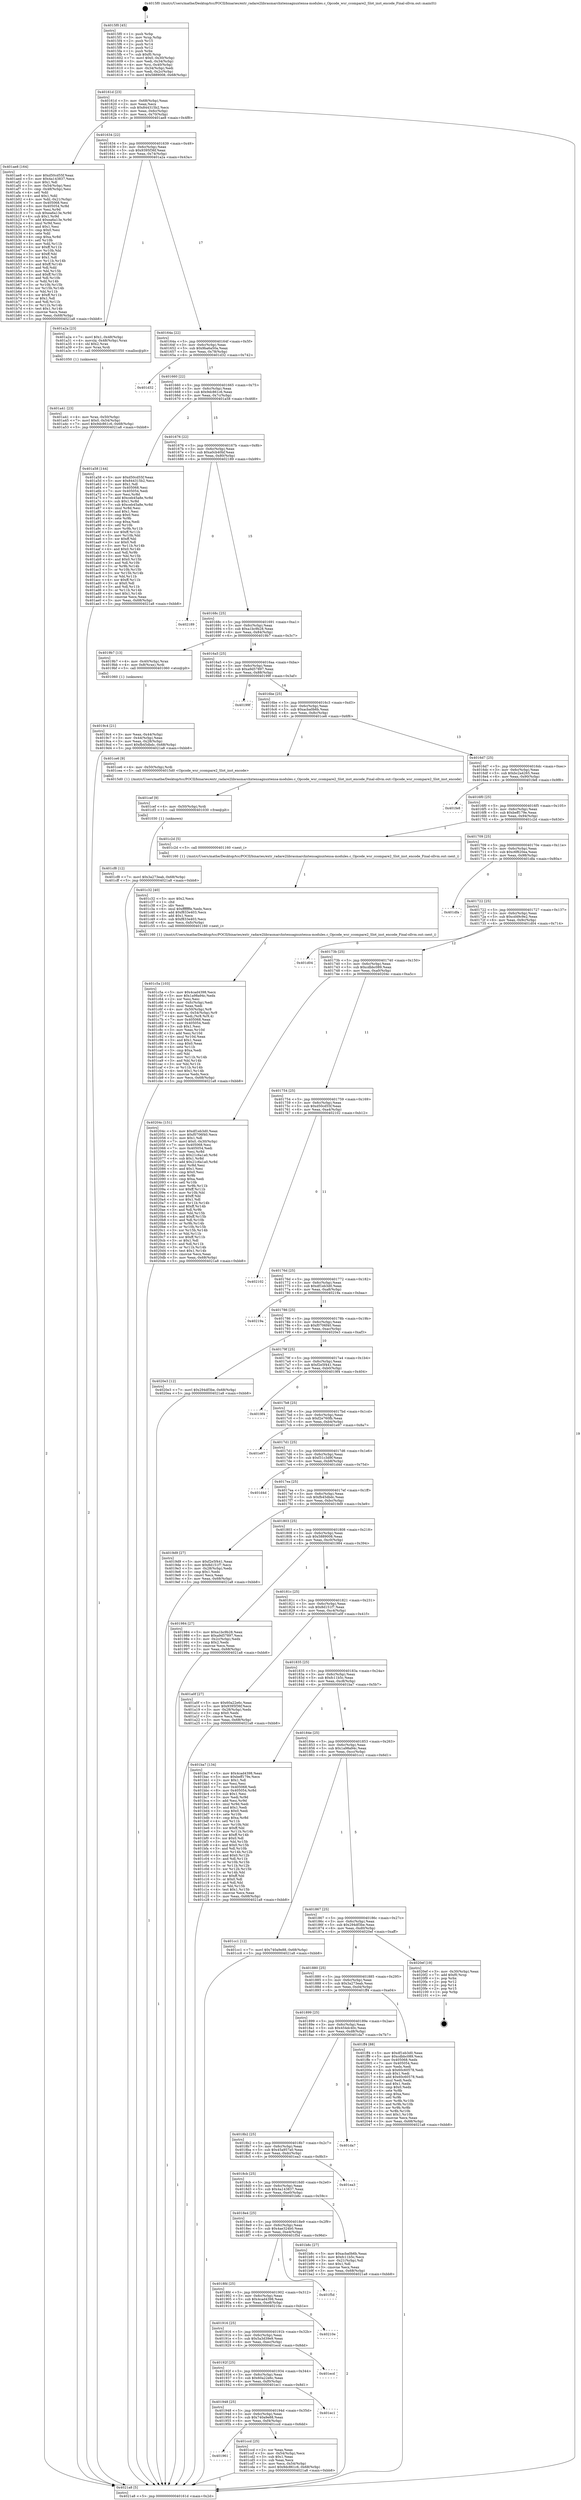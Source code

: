 digraph "0x4015f0" {
  label = "0x4015f0 (/mnt/c/Users/mathe/Desktop/tcc/POCII/binaries/extr_radare2librasmarchxtensagnuxtensa-modules.c_Opcode_wsr_ccompare2_Slot_inst_encode_Final-ollvm.out::main(0))"
  labelloc = "t"
  node[shape=record]

  Entry [label="",width=0.3,height=0.3,shape=circle,fillcolor=black,style=filled]
  "0x40161d" [label="{
     0x40161d [23]\l
     | [instrs]\l
     &nbsp;&nbsp;0x40161d \<+3\>: mov -0x68(%rbp),%eax\l
     &nbsp;&nbsp;0x401620 \<+2\>: mov %eax,%ecx\l
     &nbsp;&nbsp;0x401622 \<+6\>: sub $0x844315b2,%ecx\l
     &nbsp;&nbsp;0x401628 \<+3\>: mov %eax,-0x6c(%rbp)\l
     &nbsp;&nbsp;0x40162b \<+3\>: mov %ecx,-0x70(%rbp)\l
     &nbsp;&nbsp;0x40162e \<+6\>: je 0000000000401ae8 \<main+0x4f8\>\l
  }"]
  "0x401ae8" [label="{
     0x401ae8 [164]\l
     | [instrs]\l
     &nbsp;&nbsp;0x401ae8 \<+5\>: mov $0xd50cd55f,%eax\l
     &nbsp;&nbsp;0x401aed \<+5\>: mov $0x4a143837,%ecx\l
     &nbsp;&nbsp;0x401af2 \<+2\>: mov $0x1,%dl\l
     &nbsp;&nbsp;0x401af4 \<+3\>: mov -0x54(%rbp),%esi\l
     &nbsp;&nbsp;0x401af7 \<+3\>: cmp -0x48(%rbp),%esi\l
     &nbsp;&nbsp;0x401afa \<+4\>: setl %dil\l
     &nbsp;&nbsp;0x401afe \<+4\>: and $0x1,%dil\l
     &nbsp;&nbsp;0x401b02 \<+4\>: mov %dil,-0x21(%rbp)\l
     &nbsp;&nbsp;0x401b06 \<+7\>: mov 0x405068,%esi\l
     &nbsp;&nbsp;0x401b0d \<+8\>: mov 0x405054,%r8d\l
     &nbsp;&nbsp;0x401b15 \<+3\>: mov %esi,%r9d\l
     &nbsp;&nbsp;0x401b18 \<+7\>: sub $0xea6a13e,%r9d\l
     &nbsp;&nbsp;0x401b1f \<+4\>: sub $0x1,%r9d\l
     &nbsp;&nbsp;0x401b23 \<+7\>: add $0xea6a13e,%r9d\l
     &nbsp;&nbsp;0x401b2a \<+4\>: imul %r9d,%esi\l
     &nbsp;&nbsp;0x401b2e \<+3\>: and $0x1,%esi\l
     &nbsp;&nbsp;0x401b31 \<+3\>: cmp $0x0,%esi\l
     &nbsp;&nbsp;0x401b34 \<+4\>: sete %dil\l
     &nbsp;&nbsp;0x401b38 \<+4\>: cmp $0xa,%r8d\l
     &nbsp;&nbsp;0x401b3c \<+4\>: setl %r10b\l
     &nbsp;&nbsp;0x401b40 \<+3\>: mov %dil,%r11b\l
     &nbsp;&nbsp;0x401b43 \<+4\>: xor $0xff,%r11b\l
     &nbsp;&nbsp;0x401b47 \<+3\>: mov %r10b,%bl\l
     &nbsp;&nbsp;0x401b4a \<+3\>: xor $0xff,%bl\l
     &nbsp;&nbsp;0x401b4d \<+3\>: xor $0x1,%dl\l
     &nbsp;&nbsp;0x401b50 \<+3\>: mov %r11b,%r14b\l
     &nbsp;&nbsp;0x401b53 \<+4\>: and $0xff,%r14b\l
     &nbsp;&nbsp;0x401b57 \<+3\>: and %dl,%dil\l
     &nbsp;&nbsp;0x401b5a \<+3\>: mov %bl,%r15b\l
     &nbsp;&nbsp;0x401b5d \<+4\>: and $0xff,%r15b\l
     &nbsp;&nbsp;0x401b61 \<+3\>: and %dl,%r10b\l
     &nbsp;&nbsp;0x401b64 \<+3\>: or %dil,%r14b\l
     &nbsp;&nbsp;0x401b67 \<+3\>: or %r10b,%r15b\l
     &nbsp;&nbsp;0x401b6a \<+3\>: xor %r15b,%r14b\l
     &nbsp;&nbsp;0x401b6d \<+3\>: or %bl,%r11b\l
     &nbsp;&nbsp;0x401b70 \<+4\>: xor $0xff,%r11b\l
     &nbsp;&nbsp;0x401b74 \<+3\>: or $0x1,%dl\l
     &nbsp;&nbsp;0x401b77 \<+3\>: and %dl,%r11b\l
     &nbsp;&nbsp;0x401b7a \<+3\>: or %r11b,%r14b\l
     &nbsp;&nbsp;0x401b7d \<+4\>: test $0x1,%r14b\l
     &nbsp;&nbsp;0x401b81 \<+3\>: cmovne %ecx,%eax\l
     &nbsp;&nbsp;0x401b84 \<+3\>: mov %eax,-0x68(%rbp)\l
     &nbsp;&nbsp;0x401b87 \<+5\>: jmp 00000000004021a8 \<main+0xbb8\>\l
  }"]
  "0x401634" [label="{
     0x401634 [22]\l
     | [instrs]\l
     &nbsp;&nbsp;0x401634 \<+5\>: jmp 0000000000401639 \<main+0x49\>\l
     &nbsp;&nbsp;0x401639 \<+3\>: mov -0x6c(%rbp),%eax\l
     &nbsp;&nbsp;0x40163c \<+5\>: sub $0x9395f36f,%eax\l
     &nbsp;&nbsp;0x401641 \<+3\>: mov %eax,-0x74(%rbp)\l
     &nbsp;&nbsp;0x401644 \<+6\>: je 0000000000401a2a \<main+0x43a\>\l
  }"]
  Exit [label="",width=0.3,height=0.3,shape=circle,fillcolor=black,style=filled,peripheries=2]
  "0x401a2a" [label="{
     0x401a2a [23]\l
     | [instrs]\l
     &nbsp;&nbsp;0x401a2a \<+7\>: movl $0x1,-0x48(%rbp)\l
     &nbsp;&nbsp;0x401a31 \<+4\>: movslq -0x48(%rbp),%rax\l
     &nbsp;&nbsp;0x401a35 \<+4\>: shl $0x2,%rax\l
     &nbsp;&nbsp;0x401a39 \<+3\>: mov %rax,%rdi\l
     &nbsp;&nbsp;0x401a3c \<+5\>: call 0000000000401050 \<malloc@plt\>\l
     | [calls]\l
     &nbsp;&nbsp;0x401050 \{1\} (unknown)\l
  }"]
  "0x40164a" [label="{
     0x40164a [22]\l
     | [instrs]\l
     &nbsp;&nbsp;0x40164a \<+5\>: jmp 000000000040164f \<main+0x5f\>\l
     &nbsp;&nbsp;0x40164f \<+3\>: mov -0x6c(%rbp),%eax\l
     &nbsp;&nbsp;0x401652 \<+5\>: sub $0x9ba6a50a,%eax\l
     &nbsp;&nbsp;0x401657 \<+3\>: mov %eax,-0x78(%rbp)\l
     &nbsp;&nbsp;0x40165a \<+6\>: je 0000000000401d32 \<main+0x742\>\l
  }"]
  "0x401cf8" [label="{
     0x401cf8 [12]\l
     | [instrs]\l
     &nbsp;&nbsp;0x401cf8 \<+7\>: movl $0x3a273eab,-0x68(%rbp)\l
     &nbsp;&nbsp;0x401cff \<+5\>: jmp 00000000004021a8 \<main+0xbb8\>\l
  }"]
  "0x401d32" [label="{
     0x401d32\l
  }", style=dashed]
  "0x401660" [label="{
     0x401660 [22]\l
     | [instrs]\l
     &nbsp;&nbsp;0x401660 \<+5\>: jmp 0000000000401665 \<main+0x75\>\l
     &nbsp;&nbsp;0x401665 \<+3\>: mov -0x6c(%rbp),%eax\l
     &nbsp;&nbsp;0x401668 \<+5\>: sub $0x9dc861c6,%eax\l
     &nbsp;&nbsp;0x40166d \<+3\>: mov %eax,-0x7c(%rbp)\l
     &nbsp;&nbsp;0x401670 \<+6\>: je 0000000000401a58 \<main+0x468\>\l
  }"]
  "0x401cef" [label="{
     0x401cef [9]\l
     | [instrs]\l
     &nbsp;&nbsp;0x401cef \<+4\>: mov -0x50(%rbp),%rdi\l
     &nbsp;&nbsp;0x401cf3 \<+5\>: call 0000000000401030 \<free@plt\>\l
     | [calls]\l
     &nbsp;&nbsp;0x401030 \{1\} (unknown)\l
  }"]
  "0x401a58" [label="{
     0x401a58 [144]\l
     | [instrs]\l
     &nbsp;&nbsp;0x401a58 \<+5\>: mov $0xd50cd55f,%eax\l
     &nbsp;&nbsp;0x401a5d \<+5\>: mov $0x844315b2,%ecx\l
     &nbsp;&nbsp;0x401a62 \<+2\>: mov $0x1,%dl\l
     &nbsp;&nbsp;0x401a64 \<+7\>: mov 0x405068,%esi\l
     &nbsp;&nbsp;0x401a6b \<+7\>: mov 0x405054,%edi\l
     &nbsp;&nbsp;0x401a72 \<+3\>: mov %esi,%r8d\l
     &nbsp;&nbsp;0x401a75 \<+7\>: add $0xceb45a8e,%r8d\l
     &nbsp;&nbsp;0x401a7c \<+4\>: sub $0x1,%r8d\l
     &nbsp;&nbsp;0x401a80 \<+7\>: sub $0xceb45a8e,%r8d\l
     &nbsp;&nbsp;0x401a87 \<+4\>: imul %r8d,%esi\l
     &nbsp;&nbsp;0x401a8b \<+3\>: and $0x1,%esi\l
     &nbsp;&nbsp;0x401a8e \<+3\>: cmp $0x0,%esi\l
     &nbsp;&nbsp;0x401a91 \<+4\>: sete %r9b\l
     &nbsp;&nbsp;0x401a95 \<+3\>: cmp $0xa,%edi\l
     &nbsp;&nbsp;0x401a98 \<+4\>: setl %r10b\l
     &nbsp;&nbsp;0x401a9c \<+3\>: mov %r9b,%r11b\l
     &nbsp;&nbsp;0x401a9f \<+4\>: xor $0xff,%r11b\l
     &nbsp;&nbsp;0x401aa3 \<+3\>: mov %r10b,%bl\l
     &nbsp;&nbsp;0x401aa6 \<+3\>: xor $0xff,%bl\l
     &nbsp;&nbsp;0x401aa9 \<+3\>: xor $0x0,%dl\l
     &nbsp;&nbsp;0x401aac \<+3\>: mov %r11b,%r14b\l
     &nbsp;&nbsp;0x401aaf \<+4\>: and $0x0,%r14b\l
     &nbsp;&nbsp;0x401ab3 \<+3\>: and %dl,%r9b\l
     &nbsp;&nbsp;0x401ab6 \<+3\>: mov %bl,%r15b\l
     &nbsp;&nbsp;0x401ab9 \<+4\>: and $0x0,%r15b\l
     &nbsp;&nbsp;0x401abd \<+3\>: and %dl,%r10b\l
     &nbsp;&nbsp;0x401ac0 \<+3\>: or %r9b,%r14b\l
     &nbsp;&nbsp;0x401ac3 \<+3\>: or %r10b,%r15b\l
     &nbsp;&nbsp;0x401ac6 \<+3\>: xor %r15b,%r14b\l
     &nbsp;&nbsp;0x401ac9 \<+3\>: or %bl,%r11b\l
     &nbsp;&nbsp;0x401acc \<+4\>: xor $0xff,%r11b\l
     &nbsp;&nbsp;0x401ad0 \<+3\>: or $0x0,%dl\l
     &nbsp;&nbsp;0x401ad3 \<+3\>: and %dl,%r11b\l
     &nbsp;&nbsp;0x401ad6 \<+3\>: or %r11b,%r14b\l
     &nbsp;&nbsp;0x401ad9 \<+4\>: test $0x1,%r14b\l
     &nbsp;&nbsp;0x401add \<+3\>: cmovne %ecx,%eax\l
     &nbsp;&nbsp;0x401ae0 \<+3\>: mov %eax,-0x68(%rbp)\l
     &nbsp;&nbsp;0x401ae3 \<+5\>: jmp 00000000004021a8 \<main+0xbb8\>\l
  }"]
  "0x401676" [label="{
     0x401676 [22]\l
     | [instrs]\l
     &nbsp;&nbsp;0x401676 \<+5\>: jmp 000000000040167b \<main+0x8b\>\l
     &nbsp;&nbsp;0x40167b \<+3\>: mov -0x6c(%rbp),%eax\l
     &nbsp;&nbsp;0x40167e \<+5\>: sub $0xa0cb40bf,%eax\l
     &nbsp;&nbsp;0x401683 \<+3\>: mov %eax,-0x80(%rbp)\l
     &nbsp;&nbsp;0x401686 \<+6\>: je 0000000000402189 \<main+0xb99\>\l
  }"]
  "0x401961" [label="{
     0x401961\l
  }", style=dashed]
  "0x402189" [label="{
     0x402189\l
  }", style=dashed]
  "0x40168c" [label="{
     0x40168c [25]\l
     | [instrs]\l
     &nbsp;&nbsp;0x40168c \<+5\>: jmp 0000000000401691 \<main+0xa1\>\l
     &nbsp;&nbsp;0x401691 \<+3\>: mov -0x6c(%rbp),%eax\l
     &nbsp;&nbsp;0x401694 \<+5\>: sub $0xa1bc9b28,%eax\l
     &nbsp;&nbsp;0x401699 \<+6\>: mov %eax,-0x84(%rbp)\l
     &nbsp;&nbsp;0x40169f \<+6\>: je 00000000004019b7 \<main+0x3c7\>\l
  }"]
  "0x401ccd" [label="{
     0x401ccd [25]\l
     | [instrs]\l
     &nbsp;&nbsp;0x401ccd \<+2\>: xor %eax,%eax\l
     &nbsp;&nbsp;0x401ccf \<+3\>: mov -0x54(%rbp),%ecx\l
     &nbsp;&nbsp;0x401cd2 \<+3\>: sub $0x1,%eax\l
     &nbsp;&nbsp;0x401cd5 \<+2\>: sub %eax,%ecx\l
     &nbsp;&nbsp;0x401cd7 \<+3\>: mov %ecx,-0x54(%rbp)\l
     &nbsp;&nbsp;0x401cda \<+7\>: movl $0x9dc861c6,-0x68(%rbp)\l
     &nbsp;&nbsp;0x401ce1 \<+5\>: jmp 00000000004021a8 \<main+0xbb8\>\l
  }"]
  "0x4019b7" [label="{
     0x4019b7 [13]\l
     | [instrs]\l
     &nbsp;&nbsp;0x4019b7 \<+4\>: mov -0x40(%rbp),%rax\l
     &nbsp;&nbsp;0x4019bb \<+4\>: mov 0x8(%rax),%rdi\l
     &nbsp;&nbsp;0x4019bf \<+5\>: call 0000000000401060 \<atoi@plt\>\l
     | [calls]\l
     &nbsp;&nbsp;0x401060 \{1\} (unknown)\l
  }"]
  "0x4016a5" [label="{
     0x4016a5 [25]\l
     | [instrs]\l
     &nbsp;&nbsp;0x4016a5 \<+5\>: jmp 00000000004016aa \<main+0xba\>\l
     &nbsp;&nbsp;0x4016aa \<+3\>: mov -0x6c(%rbp),%eax\l
     &nbsp;&nbsp;0x4016ad \<+5\>: sub $0xa9d57897,%eax\l
     &nbsp;&nbsp;0x4016b2 \<+6\>: mov %eax,-0x88(%rbp)\l
     &nbsp;&nbsp;0x4016b8 \<+6\>: je 000000000040199f \<main+0x3af\>\l
  }"]
  "0x401948" [label="{
     0x401948 [25]\l
     | [instrs]\l
     &nbsp;&nbsp;0x401948 \<+5\>: jmp 000000000040194d \<main+0x35d\>\l
     &nbsp;&nbsp;0x40194d \<+3\>: mov -0x6c(%rbp),%eax\l
     &nbsp;&nbsp;0x401950 \<+5\>: sub $0x740a9e88,%eax\l
     &nbsp;&nbsp;0x401955 \<+6\>: mov %eax,-0xf4(%rbp)\l
     &nbsp;&nbsp;0x40195b \<+6\>: je 0000000000401ccd \<main+0x6dd\>\l
  }"]
  "0x40199f" [label="{
     0x40199f\l
  }", style=dashed]
  "0x4016be" [label="{
     0x4016be [25]\l
     | [instrs]\l
     &nbsp;&nbsp;0x4016be \<+5\>: jmp 00000000004016c3 \<main+0xd3\>\l
     &nbsp;&nbsp;0x4016c3 \<+3\>: mov -0x6c(%rbp),%eax\l
     &nbsp;&nbsp;0x4016c6 \<+5\>: sub $0xacba0b6b,%eax\l
     &nbsp;&nbsp;0x4016cb \<+6\>: mov %eax,-0x8c(%rbp)\l
     &nbsp;&nbsp;0x4016d1 \<+6\>: je 0000000000401ce6 \<main+0x6f6\>\l
  }"]
  "0x401ec1" [label="{
     0x401ec1\l
  }", style=dashed]
  "0x401ce6" [label="{
     0x401ce6 [9]\l
     | [instrs]\l
     &nbsp;&nbsp;0x401ce6 \<+4\>: mov -0x50(%rbp),%rdi\l
     &nbsp;&nbsp;0x401cea \<+5\>: call 00000000004015d0 \<Opcode_wsr_ccompare2_Slot_inst_encode\>\l
     | [calls]\l
     &nbsp;&nbsp;0x4015d0 \{1\} (/mnt/c/Users/mathe/Desktop/tcc/POCII/binaries/extr_radare2librasmarchxtensagnuxtensa-modules.c_Opcode_wsr_ccompare2_Slot_inst_encode_Final-ollvm.out::Opcode_wsr_ccompare2_Slot_inst_encode)\l
  }"]
  "0x4016d7" [label="{
     0x4016d7 [25]\l
     | [instrs]\l
     &nbsp;&nbsp;0x4016d7 \<+5\>: jmp 00000000004016dc \<main+0xec\>\l
     &nbsp;&nbsp;0x4016dc \<+3\>: mov -0x6c(%rbp),%eax\l
     &nbsp;&nbsp;0x4016df \<+5\>: sub $0xbc2a4265,%eax\l
     &nbsp;&nbsp;0x4016e4 \<+6\>: mov %eax,-0x90(%rbp)\l
     &nbsp;&nbsp;0x4016ea \<+6\>: je 0000000000401fe8 \<main+0x9f8\>\l
  }"]
  "0x40192f" [label="{
     0x40192f [25]\l
     | [instrs]\l
     &nbsp;&nbsp;0x40192f \<+5\>: jmp 0000000000401934 \<main+0x344\>\l
     &nbsp;&nbsp;0x401934 \<+3\>: mov -0x6c(%rbp),%eax\l
     &nbsp;&nbsp;0x401937 \<+5\>: sub $0x60a22e6c,%eax\l
     &nbsp;&nbsp;0x40193c \<+6\>: mov %eax,-0xf0(%rbp)\l
     &nbsp;&nbsp;0x401942 \<+6\>: je 0000000000401ec1 \<main+0x8d1\>\l
  }"]
  "0x401fe8" [label="{
     0x401fe8\l
  }", style=dashed]
  "0x4016f0" [label="{
     0x4016f0 [25]\l
     | [instrs]\l
     &nbsp;&nbsp;0x4016f0 \<+5\>: jmp 00000000004016f5 \<main+0x105\>\l
     &nbsp;&nbsp;0x4016f5 \<+3\>: mov -0x6c(%rbp),%eax\l
     &nbsp;&nbsp;0x4016f8 \<+5\>: sub $0xbeff179e,%eax\l
     &nbsp;&nbsp;0x4016fd \<+6\>: mov %eax,-0x94(%rbp)\l
     &nbsp;&nbsp;0x401703 \<+6\>: je 0000000000401c2d \<main+0x63d\>\l
  }"]
  "0x401ecd" [label="{
     0x401ecd\l
  }", style=dashed]
  "0x401c2d" [label="{
     0x401c2d [5]\l
     | [instrs]\l
     &nbsp;&nbsp;0x401c2d \<+5\>: call 0000000000401160 \<next_i\>\l
     | [calls]\l
     &nbsp;&nbsp;0x401160 \{1\} (/mnt/c/Users/mathe/Desktop/tcc/POCII/binaries/extr_radare2librasmarchxtensagnuxtensa-modules.c_Opcode_wsr_ccompare2_Slot_inst_encode_Final-ollvm.out::next_i)\l
  }"]
  "0x401709" [label="{
     0x401709 [25]\l
     | [instrs]\l
     &nbsp;&nbsp;0x401709 \<+5\>: jmp 000000000040170e \<main+0x11e\>\l
     &nbsp;&nbsp;0x40170e \<+3\>: mov -0x6c(%rbp),%eax\l
     &nbsp;&nbsp;0x401711 \<+5\>: sub $0xc6f620ea,%eax\l
     &nbsp;&nbsp;0x401716 \<+6\>: mov %eax,-0x98(%rbp)\l
     &nbsp;&nbsp;0x40171c \<+6\>: je 0000000000401dfa \<main+0x80a\>\l
  }"]
  "0x401916" [label="{
     0x401916 [25]\l
     | [instrs]\l
     &nbsp;&nbsp;0x401916 \<+5\>: jmp 000000000040191b \<main+0x32b\>\l
     &nbsp;&nbsp;0x40191b \<+3\>: mov -0x6c(%rbp),%eax\l
     &nbsp;&nbsp;0x40191e \<+5\>: sub $0x5a3d39e9,%eax\l
     &nbsp;&nbsp;0x401923 \<+6\>: mov %eax,-0xec(%rbp)\l
     &nbsp;&nbsp;0x401929 \<+6\>: je 0000000000401ecd \<main+0x8dd\>\l
  }"]
  "0x401dfa" [label="{
     0x401dfa\l
  }", style=dashed]
  "0x401722" [label="{
     0x401722 [25]\l
     | [instrs]\l
     &nbsp;&nbsp;0x401722 \<+5\>: jmp 0000000000401727 \<main+0x137\>\l
     &nbsp;&nbsp;0x401727 \<+3\>: mov -0x6c(%rbp),%eax\l
     &nbsp;&nbsp;0x40172a \<+5\>: sub $0xcd49c9e2,%eax\l
     &nbsp;&nbsp;0x40172f \<+6\>: mov %eax,-0x9c(%rbp)\l
     &nbsp;&nbsp;0x401735 \<+6\>: je 0000000000401d04 \<main+0x714\>\l
  }"]
  "0x40210e" [label="{
     0x40210e\l
  }", style=dashed]
  "0x401d04" [label="{
     0x401d04\l
  }", style=dashed]
  "0x40173b" [label="{
     0x40173b [25]\l
     | [instrs]\l
     &nbsp;&nbsp;0x40173b \<+5\>: jmp 0000000000401740 \<main+0x150\>\l
     &nbsp;&nbsp;0x401740 \<+3\>: mov -0x6c(%rbp),%eax\l
     &nbsp;&nbsp;0x401743 \<+5\>: sub $0xcdbbc089,%eax\l
     &nbsp;&nbsp;0x401748 \<+6\>: mov %eax,-0xa0(%rbp)\l
     &nbsp;&nbsp;0x40174e \<+6\>: je 000000000040204c \<main+0xa5c\>\l
  }"]
  "0x4018fd" [label="{
     0x4018fd [25]\l
     | [instrs]\l
     &nbsp;&nbsp;0x4018fd \<+5\>: jmp 0000000000401902 \<main+0x312\>\l
     &nbsp;&nbsp;0x401902 \<+3\>: mov -0x6c(%rbp),%eax\l
     &nbsp;&nbsp;0x401905 \<+5\>: sub $0x4cad4398,%eax\l
     &nbsp;&nbsp;0x40190a \<+6\>: mov %eax,-0xe8(%rbp)\l
     &nbsp;&nbsp;0x401910 \<+6\>: je 000000000040210e \<main+0xb1e\>\l
  }"]
  "0x40204c" [label="{
     0x40204c [151]\l
     | [instrs]\l
     &nbsp;&nbsp;0x40204c \<+5\>: mov $0xdf1eb3d0,%eax\l
     &nbsp;&nbsp;0x402051 \<+5\>: mov $0xf0706f40,%ecx\l
     &nbsp;&nbsp;0x402056 \<+2\>: mov $0x1,%dl\l
     &nbsp;&nbsp;0x402058 \<+7\>: movl $0x0,-0x30(%rbp)\l
     &nbsp;&nbsp;0x40205f \<+7\>: mov 0x405068,%esi\l
     &nbsp;&nbsp;0x402066 \<+7\>: mov 0x405054,%edi\l
     &nbsp;&nbsp;0x40206d \<+3\>: mov %esi,%r8d\l
     &nbsp;&nbsp;0x402070 \<+7\>: sub $0x21c6a1a0,%r8d\l
     &nbsp;&nbsp;0x402077 \<+4\>: sub $0x1,%r8d\l
     &nbsp;&nbsp;0x40207b \<+7\>: add $0x21c6a1a0,%r8d\l
     &nbsp;&nbsp;0x402082 \<+4\>: imul %r8d,%esi\l
     &nbsp;&nbsp;0x402086 \<+3\>: and $0x1,%esi\l
     &nbsp;&nbsp;0x402089 \<+3\>: cmp $0x0,%esi\l
     &nbsp;&nbsp;0x40208c \<+4\>: sete %r9b\l
     &nbsp;&nbsp;0x402090 \<+3\>: cmp $0xa,%edi\l
     &nbsp;&nbsp;0x402093 \<+4\>: setl %r10b\l
     &nbsp;&nbsp;0x402097 \<+3\>: mov %r9b,%r11b\l
     &nbsp;&nbsp;0x40209a \<+4\>: xor $0xff,%r11b\l
     &nbsp;&nbsp;0x40209e \<+3\>: mov %r10b,%bl\l
     &nbsp;&nbsp;0x4020a1 \<+3\>: xor $0xff,%bl\l
     &nbsp;&nbsp;0x4020a4 \<+3\>: xor $0x1,%dl\l
     &nbsp;&nbsp;0x4020a7 \<+3\>: mov %r11b,%r14b\l
     &nbsp;&nbsp;0x4020aa \<+4\>: and $0xff,%r14b\l
     &nbsp;&nbsp;0x4020ae \<+3\>: and %dl,%r9b\l
     &nbsp;&nbsp;0x4020b1 \<+3\>: mov %bl,%r15b\l
     &nbsp;&nbsp;0x4020b4 \<+4\>: and $0xff,%r15b\l
     &nbsp;&nbsp;0x4020b8 \<+3\>: and %dl,%r10b\l
     &nbsp;&nbsp;0x4020bb \<+3\>: or %r9b,%r14b\l
     &nbsp;&nbsp;0x4020be \<+3\>: or %r10b,%r15b\l
     &nbsp;&nbsp;0x4020c1 \<+3\>: xor %r15b,%r14b\l
     &nbsp;&nbsp;0x4020c4 \<+3\>: or %bl,%r11b\l
     &nbsp;&nbsp;0x4020c7 \<+4\>: xor $0xff,%r11b\l
     &nbsp;&nbsp;0x4020cb \<+3\>: or $0x1,%dl\l
     &nbsp;&nbsp;0x4020ce \<+3\>: and %dl,%r11b\l
     &nbsp;&nbsp;0x4020d1 \<+3\>: or %r11b,%r14b\l
     &nbsp;&nbsp;0x4020d4 \<+4\>: test $0x1,%r14b\l
     &nbsp;&nbsp;0x4020d8 \<+3\>: cmovne %ecx,%eax\l
     &nbsp;&nbsp;0x4020db \<+3\>: mov %eax,-0x68(%rbp)\l
     &nbsp;&nbsp;0x4020de \<+5\>: jmp 00000000004021a8 \<main+0xbb8\>\l
  }"]
  "0x401754" [label="{
     0x401754 [25]\l
     | [instrs]\l
     &nbsp;&nbsp;0x401754 \<+5\>: jmp 0000000000401759 \<main+0x169\>\l
     &nbsp;&nbsp;0x401759 \<+3\>: mov -0x6c(%rbp),%eax\l
     &nbsp;&nbsp;0x40175c \<+5\>: sub $0xd50cd55f,%eax\l
     &nbsp;&nbsp;0x401761 \<+6\>: mov %eax,-0xa4(%rbp)\l
     &nbsp;&nbsp;0x401767 \<+6\>: je 0000000000402102 \<main+0xb12\>\l
  }"]
  "0x401f5d" [label="{
     0x401f5d\l
  }", style=dashed]
  "0x402102" [label="{
     0x402102\l
  }", style=dashed]
  "0x40176d" [label="{
     0x40176d [25]\l
     | [instrs]\l
     &nbsp;&nbsp;0x40176d \<+5\>: jmp 0000000000401772 \<main+0x182\>\l
     &nbsp;&nbsp;0x401772 \<+3\>: mov -0x6c(%rbp),%eax\l
     &nbsp;&nbsp;0x401775 \<+5\>: sub $0xdf1eb3d0,%eax\l
     &nbsp;&nbsp;0x40177a \<+6\>: mov %eax,-0xa8(%rbp)\l
     &nbsp;&nbsp;0x401780 \<+6\>: je 000000000040219a \<main+0xbaa\>\l
  }"]
  "0x401c5a" [label="{
     0x401c5a [103]\l
     | [instrs]\l
     &nbsp;&nbsp;0x401c5a \<+5\>: mov $0x4cad4398,%ecx\l
     &nbsp;&nbsp;0x401c5f \<+5\>: mov $0x1a98a94c,%edx\l
     &nbsp;&nbsp;0x401c64 \<+2\>: xor %esi,%esi\l
     &nbsp;&nbsp;0x401c66 \<+6\>: mov -0xfc(%rbp),%edi\l
     &nbsp;&nbsp;0x401c6c \<+3\>: imul %eax,%edi\l
     &nbsp;&nbsp;0x401c6f \<+4\>: mov -0x50(%rbp),%r8\l
     &nbsp;&nbsp;0x401c73 \<+4\>: movslq -0x54(%rbp),%r9\l
     &nbsp;&nbsp;0x401c77 \<+4\>: mov %edi,(%r8,%r9,4)\l
     &nbsp;&nbsp;0x401c7b \<+7\>: mov 0x405068,%eax\l
     &nbsp;&nbsp;0x401c82 \<+7\>: mov 0x405054,%edi\l
     &nbsp;&nbsp;0x401c89 \<+3\>: sub $0x1,%esi\l
     &nbsp;&nbsp;0x401c8c \<+3\>: mov %eax,%r10d\l
     &nbsp;&nbsp;0x401c8f \<+3\>: add %esi,%r10d\l
     &nbsp;&nbsp;0x401c92 \<+4\>: imul %r10d,%eax\l
     &nbsp;&nbsp;0x401c96 \<+3\>: and $0x1,%eax\l
     &nbsp;&nbsp;0x401c99 \<+3\>: cmp $0x0,%eax\l
     &nbsp;&nbsp;0x401c9c \<+4\>: sete %r11b\l
     &nbsp;&nbsp;0x401ca0 \<+3\>: cmp $0xa,%edi\l
     &nbsp;&nbsp;0x401ca3 \<+3\>: setl %bl\l
     &nbsp;&nbsp;0x401ca6 \<+3\>: mov %r11b,%r14b\l
     &nbsp;&nbsp;0x401ca9 \<+3\>: and %bl,%r14b\l
     &nbsp;&nbsp;0x401cac \<+3\>: xor %bl,%r11b\l
     &nbsp;&nbsp;0x401caf \<+3\>: or %r11b,%r14b\l
     &nbsp;&nbsp;0x401cb2 \<+4\>: test $0x1,%r14b\l
     &nbsp;&nbsp;0x401cb6 \<+3\>: cmovne %edx,%ecx\l
     &nbsp;&nbsp;0x401cb9 \<+3\>: mov %ecx,-0x68(%rbp)\l
     &nbsp;&nbsp;0x401cbc \<+5\>: jmp 00000000004021a8 \<main+0xbb8\>\l
  }"]
  "0x40219a" [label="{
     0x40219a\l
  }", style=dashed]
  "0x401786" [label="{
     0x401786 [25]\l
     | [instrs]\l
     &nbsp;&nbsp;0x401786 \<+5\>: jmp 000000000040178b \<main+0x19b\>\l
     &nbsp;&nbsp;0x40178b \<+3\>: mov -0x6c(%rbp),%eax\l
     &nbsp;&nbsp;0x40178e \<+5\>: sub $0xf0706f40,%eax\l
     &nbsp;&nbsp;0x401793 \<+6\>: mov %eax,-0xac(%rbp)\l
     &nbsp;&nbsp;0x401799 \<+6\>: je 00000000004020e3 \<main+0xaf3\>\l
  }"]
  "0x401c32" [label="{
     0x401c32 [40]\l
     | [instrs]\l
     &nbsp;&nbsp;0x401c32 \<+5\>: mov $0x2,%ecx\l
     &nbsp;&nbsp;0x401c37 \<+1\>: cltd\l
     &nbsp;&nbsp;0x401c38 \<+2\>: idiv %ecx\l
     &nbsp;&nbsp;0x401c3a \<+6\>: imul $0xfffffffe,%edx,%ecx\l
     &nbsp;&nbsp;0x401c40 \<+6\>: add $0xf833e403,%ecx\l
     &nbsp;&nbsp;0x401c46 \<+3\>: add $0x1,%ecx\l
     &nbsp;&nbsp;0x401c49 \<+6\>: sub $0xf833e403,%ecx\l
     &nbsp;&nbsp;0x401c4f \<+6\>: mov %ecx,-0xfc(%rbp)\l
     &nbsp;&nbsp;0x401c55 \<+5\>: call 0000000000401160 \<next_i\>\l
     | [calls]\l
     &nbsp;&nbsp;0x401160 \{1\} (/mnt/c/Users/mathe/Desktop/tcc/POCII/binaries/extr_radare2librasmarchxtensagnuxtensa-modules.c_Opcode_wsr_ccompare2_Slot_inst_encode_Final-ollvm.out::next_i)\l
  }"]
  "0x4020e3" [label="{
     0x4020e3 [12]\l
     | [instrs]\l
     &nbsp;&nbsp;0x4020e3 \<+7\>: movl $0x294df3be,-0x68(%rbp)\l
     &nbsp;&nbsp;0x4020ea \<+5\>: jmp 00000000004021a8 \<main+0xbb8\>\l
  }"]
  "0x40179f" [label="{
     0x40179f [25]\l
     | [instrs]\l
     &nbsp;&nbsp;0x40179f \<+5\>: jmp 00000000004017a4 \<main+0x1b4\>\l
     &nbsp;&nbsp;0x4017a4 \<+3\>: mov -0x6c(%rbp),%eax\l
     &nbsp;&nbsp;0x4017a7 \<+5\>: sub $0xf2e5f441,%eax\l
     &nbsp;&nbsp;0x4017ac \<+6\>: mov %eax,-0xb0(%rbp)\l
     &nbsp;&nbsp;0x4017b2 \<+6\>: je 00000000004019f4 \<main+0x404\>\l
  }"]
  "0x4018e4" [label="{
     0x4018e4 [25]\l
     | [instrs]\l
     &nbsp;&nbsp;0x4018e4 \<+5\>: jmp 00000000004018e9 \<main+0x2f9\>\l
     &nbsp;&nbsp;0x4018e9 \<+3\>: mov -0x6c(%rbp),%eax\l
     &nbsp;&nbsp;0x4018ec \<+5\>: sub $0x4ae324b0,%eax\l
     &nbsp;&nbsp;0x4018f1 \<+6\>: mov %eax,-0xe4(%rbp)\l
     &nbsp;&nbsp;0x4018f7 \<+6\>: je 0000000000401f5d \<main+0x96d\>\l
  }"]
  "0x4019f4" [label="{
     0x4019f4\l
  }", style=dashed]
  "0x4017b8" [label="{
     0x4017b8 [25]\l
     | [instrs]\l
     &nbsp;&nbsp;0x4017b8 \<+5\>: jmp 00000000004017bd \<main+0x1cd\>\l
     &nbsp;&nbsp;0x4017bd \<+3\>: mov -0x6c(%rbp),%eax\l
     &nbsp;&nbsp;0x4017c0 \<+5\>: sub $0xf2e760fb,%eax\l
     &nbsp;&nbsp;0x4017c5 \<+6\>: mov %eax,-0xb4(%rbp)\l
     &nbsp;&nbsp;0x4017cb \<+6\>: je 0000000000401e97 \<main+0x8a7\>\l
  }"]
  "0x401b8c" [label="{
     0x401b8c [27]\l
     | [instrs]\l
     &nbsp;&nbsp;0x401b8c \<+5\>: mov $0xacba0b6b,%eax\l
     &nbsp;&nbsp;0x401b91 \<+5\>: mov $0xfc11b5c,%ecx\l
     &nbsp;&nbsp;0x401b96 \<+3\>: mov -0x21(%rbp),%dl\l
     &nbsp;&nbsp;0x401b99 \<+3\>: test $0x1,%dl\l
     &nbsp;&nbsp;0x401b9c \<+3\>: cmovne %ecx,%eax\l
     &nbsp;&nbsp;0x401b9f \<+3\>: mov %eax,-0x68(%rbp)\l
     &nbsp;&nbsp;0x401ba2 \<+5\>: jmp 00000000004021a8 \<main+0xbb8\>\l
  }"]
  "0x401e97" [label="{
     0x401e97\l
  }", style=dashed]
  "0x4017d1" [label="{
     0x4017d1 [25]\l
     | [instrs]\l
     &nbsp;&nbsp;0x4017d1 \<+5\>: jmp 00000000004017d6 \<main+0x1e6\>\l
     &nbsp;&nbsp;0x4017d6 \<+3\>: mov -0x6c(%rbp),%eax\l
     &nbsp;&nbsp;0x4017d9 \<+5\>: sub $0xf31c3d9f,%eax\l
     &nbsp;&nbsp;0x4017de \<+6\>: mov %eax,-0xb8(%rbp)\l
     &nbsp;&nbsp;0x4017e4 \<+6\>: je 0000000000401d4d \<main+0x75d\>\l
  }"]
  "0x4018cb" [label="{
     0x4018cb [25]\l
     | [instrs]\l
     &nbsp;&nbsp;0x4018cb \<+5\>: jmp 00000000004018d0 \<main+0x2e0\>\l
     &nbsp;&nbsp;0x4018d0 \<+3\>: mov -0x6c(%rbp),%eax\l
     &nbsp;&nbsp;0x4018d3 \<+5\>: sub $0x4a143837,%eax\l
     &nbsp;&nbsp;0x4018d8 \<+6\>: mov %eax,-0xe0(%rbp)\l
     &nbsp;&nbsp;0x4018de \<+6\>: je 0000000000401b8c \<main+0x59c\>\l
  }"]
  "0x401d4d" [label="{
     0x401d4d\l
  }", style=dashed]
  "0x4017ea" [label="{
     0x4017ea [25]\l
     | [instrs]\l
     &nbsp;&nbsp;0x4017ea \<+5\>: jmp 00000000004017ef \<main+0x1ff\>\l
     &nbsp;&nbsp;0x4017ef \<+3\>: mov -0x6c(%rbp),%eax\l
     &nbsp;&nbsp;0x4017f2 \<+5\>: sub $0xfb45dbdc,%eax\l
     &nbsp;&nbsp;0x4017f7 \<+6\>: mov %eax,-0xbc(%rbp)\l
     &nbsp;&nbsp;0x4017fd \<+6\>: je 00000000004019d9 \<main+0x3e9\>\l
  }"]
  "0x401ea3" [label="{
     0x401ea3\l
  }", style=dashed]
  "0x4019d9" [label="{
     0x4019d9 [27]\l
     | [instrs]\l
     &nbsp;&nbsp;0x4019d9 \<+5\>: mov $0xf2e5f441,%eax\l
     &nbsp;&nbsp;0x4019de \<+5\>: mov $0x8d151f7,%ecx\l
     &nbsp;&nbsp;0x4019e3 \<+3\>: mov -0x28(%rbp),%edx\l
     &nbsp;&nbsp;0x4019e6 \<+3\>: cmp $0x1,%edx\l
     &nbsp;&nbsp;0x4019e9 \<+3\>: cmovl %ecx,%eax\l
     &nbsp;&nbsp;0x4019ec \<+3\>: mov %eax,-0x68(%rbp)\l
     &nbsp;&nbsp;0x4019ef \<+5\>: jmp 00000000004021a8 \<main+0xbb8\>\l
  }"]
  "0x401803" [label="{
     0x401803 [25]\l
     | [instrs]\l
     &nbsp;&nbsp;0x401803 \<+5\>: jmp 0000000000401808 \<main+0x218\>\l
     &nbsp;&nbsp;0x401808 \<+3\>: mov -0x6c(%rbp),%eax\l
     &nbsp;&nbsp;0x40180b \<+5\>: sub $0x5889008,%eax\l
     &nbsp;&nbsp;0x401810 \<+6\>: mov %eax,-0xc0(%rbp)\l
     &nbsp;&nbsp;0x401816 \<+6\>: je 0000000000401984 \<main+0x394\>\l
  }"]
  "0x4018b2" [label="{
     0x4018b2 [25]\l
     | [instrs]\l
     &nbsp;&nbsp;0x4018b2 \<+5\>: jmp 00000000004018b7 \<main+0x2c7\>\l
     &nbsp;&nbsp;0x4018b7 \<+3\>: mov -0x6c(%rbp),%eax\l
     &nbsp;&nbsp;0x4018ba \<+5\>: sub $0x45a957a0,%eax\l
     &nbsp;&nbsp;0x4018bf \<+6\>: mov %eax,-0xdc(%rbp)\l
     &nbsp;&nbsp;0x4018c5 \<+6\>: je 0000000000401ea3 \<main+0x8b3\>\l
  }"]
  "0x401984" [label="{
     0x401984 [27]\l
     | [instrs]\l
     &nbsp;&nbsp;0x401984 \<+5\>: mov $0xa1bc9b28,%eax\l
     &nbsp;&nbsp;0x401989 \<+5\>: mov $0xa9d57897,%ecx\l
     &nbsp;&nbsp;0x40198e \<+3\>: mov -0x2c(%rbp),%edx\l
     &nbsp;&nbsp;0x401991 \<+3\>: cmp $0x2,%edx\l
     &nbsp;&nbsp;0x401994 \<+3\>: cmovne %ecx,%eax\l
     &nbsp;&nbsp;0x401997 \<+3\>: mov %eax,-0x68(%rbp)\l
     &nbsp;&nbsp;0x40199a \<+5\>: jmp 00000000004021a8 \<main+0xbb8\>\l
  }"]
  "0x40181c" [label="{
     0x40181c [25]\l
     | [instrs]\l
     &nbsp;&nbsp;0x40181c \<+5\>: jmp 0000000000401821 \<main+0x231\>\l
     &nbsp;&nbsp;0x401821 \<+3\>: mov -0x6c(%rbp),%eax\l
     &nbsp;&nbsp;0x401824 \<+5\>: sub $0x8d151f7,%eax\l
     &nbsp;&nbsp;0x401829 \<+6\>: mov %eax,-0xc4(%rbp)\l
     &nbsp;&nbsp;0x40182f \<+6\>: je 0000000000401a0f \<main+0x41f\>\l
  }"]
  "0x4021a8" [label="{
     0x4021a8 [5]\l
     | [instrs]\l
     &nbsp;&nbsp;0x4021a8 \<+5\>: jmp 000000000040161d \<main+0x2d\>\l
  }"]
  "0x4015f0" [label="{
     0x4015f0 [45]\l
     | [instrs]\l
     &nbsp;&nbsp;0x4015f0 \<+1\>: push %rbp\l
     &nbsp;&nbsp;0x4015f1 \<+3\>: mov %rsp,%rbp\l
     &nbsp;&nbsp;0x4015f4 \<+2\>: push %r15\l
     &nbsp;&nbsp;0x4015f6 \<+2\>: push %r14\l
     &nbsp;&nbsp;0x4015f8 \<+2\>: push %r12\l
     &nbsp;&nbsp;0x4015fa \<+1\>: push %rbx\l
     &nbsp;&nbsp;0x4015fb \<+7\>: sub $0xf0,%rsp\l
     &nbsp;&nbsp;0x401602 \<+7\>: movl $0x0,-0x30(%rbp)\l
     &nbsp;&nbsp;0x401609 \<+3\>: mov %edi,-0x34(%rbp)\l
     &nbsp;&nbsp;0x40160c \<+4\>: mov %rsi,-0x40(%rbp)\l
     &nbsp;&nbsp;0x401610 \<+3\>: mov -0x34(%rbp),%edi\l
     &nbsp;&nbsp;0x401613 \<+3\>: mov %edi,-0x2c(%rbp)\l
     &nbsp;&nbsp;0x401616 \<+7\>: movl $0x5889008,-0x68(%rbp)\l
  }"]
  "0x4019c4" [label="{
     0x4019c4 [21]\l
     | [instrs]\l
     &nbsp;&nbsp;0x4019c4 \<+3\>: mov %eax,-0x44(%rbp)\l
     &nbsp;&nbsp;0x4019c7 \<+3\>: mov -0x44(%rbp),%eax\l
     &nbsp;&nbsp;0x4019ca \<+3\>: mov %eax,-0x28(%rbp)\l
     &nbsp;&nbsp;0x4019cd \<+7\>: movl $0xfb45dbdc,-0x68(%rbp)\l
     &nbsp;&nbsp;0x4019d4 \<+5\>: jmp 00000000004021a8 \<main+0xbb8\>\l
  }"]
  "0x401da7" [label="{
     0x401da7\l
  }", style=dashed]
  "0x401a0f" [label="{
     0x401a0f [27]\l
     | [instrs]\l
     &nbsp;&nbsp;0x401a0f \<+5\>: mov $0x60a22e6c,%eax\l
     &nbsp;&nbsp;0x401a14 \<+5\>: mov $0x9395f36f,%ecx\l
     &nbsp;&nbsp;0x401a19 \<+3\>: mov -0x28(%rbp),%edx\l
     &nbsp;&nbsp;0x401a1c \<+3\>: cmp $0x0,%edx\l
     &nbsp;&nbsp;0x401a1f \<+3\>: cmove %ecx,%eax\l
     &nbsp;&nbsp;0x401a22 \<+3\>: mov %eax,-0x68(%rbp)\l
     &nbsp;&nbsp;0x401a25 \<+5\>: jmp 00000000004021a8 \<main+0xbb8\>\l
  }"]
  "0x401835" [label="{
     0x401835 [25]\l
     | [instrs]\l
     &nbsp;&nbsp;0x401835 \<+5\>: jmp 000000000040183a \<main+0x24a\>\l
     &nbsp;&nbsp;0x40183a \<+3\>: mov -0x6c(%rbp),%eax\l
     &nbsp;&nbsp;0x40183d \<+5\>: sub $0xfc11b5c,%eax\l
     &nbsp;&nbsp;0x401842 \<+6\>: mov %eax,-0xc8(%rbp)\l
     &nbsp;&nbsp;0x401848 \<+6\>: je 0000000000401ba7 \<main+0x5b7\>\l
  }"]
  "0x401a41" [label="{
     0x401a41 [23]\l
     | [instrs]\l
     &nbsp;&nbsp;0x401a41 \<+4\>: mov %rax,-0x50(%rbp)\l
     &nbsp;&nbsp;0x401a45 \<+7\>: movl $0x0,-0x54(%rbp)\l
     &nbsp;&nbsp;0x401a4c \<+7\>: movl $0x9dc861c6,-0x68(%rbp)\l
     &nbsp;&nbsp;0x401a53 \<+5\>: jmp 00000000004021a8 \<main+0xbb8\>\l
  }"]
  "0x401899" [label="{
     0x401899 [25]\l
     | [instrs]\l
     &nbsp;&nbsp;0x401899 \<+5\>: jmp 000000000040189e \<main+0x2ae\>\l
     &nbsp;&nbsp;0x40189e \<+3\>: mov -0x6c(%rbp),%eax\l
     &nbsp;&nbsp;0x4018a1 \<+5\>: sub $0x454dc40c,%eax\l
     &nbsp;&nbsp;0x4018a6 \<+6\>: mov %eax,-0xd8(%rbp)\l
     &nbsp;&nbsp;0x4018ac \<+6\>: je 0000000000401da7 \<main+0x7b7\>\l
  }"]
  "0x401ba7" [label="{
     0x401ba7 [134]\l
     | [instrs]\l
     &nbsp;&nbsp;0x401ba7 \<+5\>: mov $0x4cad4398,%eax\l
     &nbsp;&nbsp;0x401bac \<+5\>: mov $0xbeff179e,%ecx\l
     &nbsp;&nbsp;0x401bb1 \<+2\>: mov $0x1,%dl\l
     &nbsp;&nbsp;0x401bb3 \<+2\>: xor %esi,%esi\l
     &nbsp;&nbsp;0x401bb5 \<+7\>: mov 0x405068,%edi\l
     &nbsp;&nbsp;0x401bbc \<+8\>: mov 0x405054,%r8d\l
     &nbsp;&nbsp;0x401bc4 \<+3\>: sub $0x1,%esi\l
     &nbsp;&nbsp;0x401bc7 \<+3\>: mov %edi,%r9d\l
     &nbsp;&nbsp;0x401bca \<+3\>: add %esi,%r9d\l
     &nbsp;&nbsp;0x401bcd \<+4\>: imul %r9d,%edi\l
     &nbsp;&nbsp;0x401bd1 \<+3\>: and $0x1,%edi\l
     &nbsp;&nbsp;0x401bd4 \<+3\>: cmp $0x0,%edi\l
     &nbsp;&nbsp;0x401bd7 \<+4\>: sete %r10b\l
     &nbsp;&nbsp;0x401bdb \<+4\>: cmp $0xa,%r8d\l
     &nbsp;&nbsp;0x401bdf \<+4\>: setl %r11b\l
     &nbsp;&nbsp;0x401be3 \<+3\>: mov %r10b,%bl\l
     &nbsp;&nbsp;0x401be6 \<+3\>: xor $0xff,%bl\l
     &nbsp;&nbsp;0x401be9 \<+3\>: mov %r11b,%r14b\l
     &nbsp;&nbsp;0x401bec \<+4\>: xor $0xff,%r14b\l
     &nbsp;&nbsp;0x401bf0 \<+3\>: xor $0x0,%dl\l
     &nbsp;&nbsp;0x401bf3 \<+3\>: mov %bl,%r15b\l
     &nbsp;&nbsp;0x401bf6 \<+4\>: and $0x0,%r15b\l
     &nbsp;&nbsp;0x401bfa \<+3\>: and %dl,%r10b\l
     &nbsp;&nbsp;0x401bfd \<+3\>: mov %r14b,%r12b\l
     &nbsp;&nbsp;0x401c00 \<+4\>: and $0x0,%r12b\l
     &nbsp;&nbsp;0x401c04 \<+3\>: and %dl,%r11b\l
     &nbsp;&nbsp;0x401c07 \<+3\>: or %r10b,%r15b\l
     &nbsp;&nbsp;0x401c0a \<+3\>: or %r11b,%r12b\l
     &nbsp;&nbsp;0x401c0d \<+3\>: xor %r12b,%r15b\l
     &nbsp;&nbsp;0x401c10 \<+3\>: or %r14b,%bl\l
     &nbsp;&nbsp;0x401c13 \<+3\>: xor $0xff,%bl\l
     &nbsp;&nbsp;0x401c16 \<+3\>: or $0x0,%dl\l
     &nbsp;&nbsp;0x401c19 \<+2\>: and %dl,%bl\l
     &nbsp;&nbsp;0x401c1b \<+3\>: or %bl,%r15b\l
     &nbsp;&nbsp;0x401c1e \<+4\>: test $0x1,%r15b\l
     &nbsp;&nbsp;0x401c22 \<+3\>: cmovne %ecx,%eax\l
     &nbsp;&nbsp;0x401c25 \<+3\>: mov %eax,-0x68(%rbp)\l
     &nbsp;&nbsp;0x401c28 \<+5\>: jmp 00000000004021a8 \<main+0xbb8\>\l
  }"]
  "0x40184e" [label="{
     0x40184e [25]\l
     | [instrs]\l
     &nbsp;&nbsp;0x40184e \<+5\>: jmp 0000000000401853 \<main+0x263\>\l
     &nbsp;&nbsp;0x401853 \<+3\>: mov -0x6c(%rbp),%eax\l
     &nbsp;&nbsp;0x401856 \<+5\>: sub $0x1a98a94c,%eax\l
     &nbsp;&nbsp;0x40185b \<+6\>: mov %eax,-0xcc(%rbp)\l
     &nbsp;&nbsp;0x401861 \<+6\>: je 0000000000401cc1 \<main+0x6d1\>\l
  }"]
  "0x401ff4" [label="{
     0x401ff4 [88]\l
     | [instrs]\l
     &nbsp;&nbsp;0x401ff4 \<+5\>: mov $0xdf1eb3d0,%eax\l
     &nbsp;&nbsp;0x401ff9 \<+5\>: mov $0xcdbbc089,%ecx\l
     &nbsp;&nbsp;0x401ffe \<+7\>: mov 0x405068,%edx\l
     &nbsp;&nbsp;0x402005 \<+7\>: mov 0x405054,%esi\l
     &nbsp;&nbsp;0x40200c \<+2\>: mov %edx,%edi\l
     &nbsp;&nbsp;0x40200e \<+6\>: sub $0x60c60578,%edi\l
     &nbsp;&nbsp;0x402014 \<+3\>: sub $0x1,%edi\l
     &nbsp;&nbsp;0x402017 \<+6\>: add $0x60c60578,%edi\l
     &nbsp;&nbsp;0x40201d \<+3\>: imul %edi,%edx\l
     &nbsp;&nbsp;0x402020 \<+3\>: and $0x1,%edx\l
     &nbsp;&nbsp;0x402023 \<+3\>: cmp $0x0,%edx\l
     &nbsp;&nbsp;0x402026 \<+4\>: sete %r8b\l
     &nbsp;&nbsp;0x40202a \<+3\>: cmp $0xa,%esi\l
     &nbsp;&nbsp;0x40202d \<+4\>: setl %r9b\l
     &nbsp;&nbsp;0x402031 \<+3\>: mov %r8b,%r10b\l
     &nbsp;&nbsp;0x402034 \<+3\>: and %r9b,%r10b\l
     &nbsp;&nbsp;0x402037 \<+3\>: xor %r9b,%r8b\l
     &nbsp;&nbsp;0x40203a \<+3\>: or %r8b,%r10b\l
     &nbsp;&nbsp;0x40203d \<+4\>: test $0x1,%r10b\l
     &nbsp;&nbsp;0x402041 \<+3\>: cmovne %ecx,%eax\l
     &nbsp;&nbsp;0x402044 \<+3\>: mov %eax,-0x68(%rbp)\l
     &nbsp;&nbsp;0x402047 \<+5\>: jmp 00000000004021a8 \<main+0xbb8\>\l
  }"]
  "0x401cc1" [label="{
     0x401cc1 [12]\l
     | [instrs]\l
     &nbsp;&nbsp;0x401cc1 \<+7\>: movl $0x740a9e88,-0x68(%rbp)\l
     &nbsp;&nbsp;0x401cc8 \<+5\>: jmp 00000000004021a8 \<main+0xbb8\>\l
  }"]
  "0x401867" [label="{
     0x401867 [25]\l
     | [instrs]\l
     &nbsp;&nbsp;0x401867 \<+5\>: jmp 000000000040186c \<main+0x27c\>\l
     &nbsp;&nbsp;0x40186c \<+3\>: mov -0x6c(%rbp),%eax\l
     &nbsp;&nbsp;0x40186f \<+5\>: sub $0x294df3be,%eax\l
     &nbsp;&nbsp;0x401874 \<+6\>: mov %eax,-0xd0(%rbp)\l
     &nbsp;&nbsp;0x40187a \<+6\>: je 00000000004020ef \<main+0xaff\>\l
  }"]
  "0x401880" [label="{
     0x401880 [25]\l
     | [instrs]\l
     &nbsp;&nbsp;0x401880 \<+5\>: jmp 0000000000401885 \<main+0x295\>\l
     &nbsp;&nbsp;0x401885 \<+3\>: mov -0x6c(%rbp),%eax\l
     &nbsp;&nbsp;0x401888 \<+5\>: sub $0x3a273eab,%eax\l
     &nbsp;&nbsp;0x40188d \<+6\>: mov %eax,-0xd4(%rbp)\l
     &nbsp;&nbsp;0x401893 \<+6\>: je 0000000000401ff4 \<main+0xa04\>\l
  }"]
  "0x4020ef" [label="{
     0x4020ef [19]\l
     | [instrs]\l
     &nbsp;&nbsp;0x4020ef \<+3\>: mov -0x30(%rbp),%eax\l
     &nbsp;&nbsp;0x4020f2 \<+7\>: add $0xf0,%rsp\l
     &nbsp;&nbsp;0x4020f9 \<+1\>: pop %rbx\l
     &nbsp;&nbsp;0x4020fa \<+2\>: pop %r12\l
     &nbsp;&nbsp;0x4020fc \<+2\>: pop %r14\l
     &nbsp;&nbsp;0x4020fe \<+2\>: pop %r15\l
     &nbsp;&nbsp;0x402100 \<+1\>: pop %rbp\l
     &nbsp;&nbsp;0x402101 \<+1\>: ret\l
  }"]
  Entry -> "0x4015f0" [label=" 1"]
  "0x40161d" -> "0x401ae8" [label=" 2"]
  "0x40161d" -> "0x401634" [label=" 18"]
  "0x4020ef" -> Exit [label=" 1"]
  "0x401634" -> "0x401a2a" [label=" 1"]
  "0x401634" -> "0x40164a" [label=" 17"]
  "0x4020e3" -> "0x4021a8" [label=" 1"]
  "0x40164a" -> "0x401d32" [label=" 0"]
  "0x40164a" -> "0x401660" [label=" 17"]
  "0x40204c" -> "0x4021a8" [label=" 1"]
  "0x401660" -> "0x401a58" [label=" 2"]
  "0x401660" -> "0x401676" [label=" 15"]
  "0x401ff4" -> "0x4021a8" [label=" 1"]
  "0x401676" -> "0x402189" [label=" 0"]
  "0x401676" -> "0x40168c" [label=" 15"]
  "0x401cf8" -> "0x4021a8" [label=" 1"]
  "0x40168c" -> "0x4019b7" [label=" 1"]
  "0x40168c" -> "0x4016a5" [label=" 14"]
  "0x401cef" -> "0x401cf8" [label=" 1"]
  "0x4016a5" -> "0x40199f" [label=" 0"]
  "0x4016a5" -> "0x4016be" [label=" 14"]
  "0x401ccd" -> "0x4021a8" [label=" 1"]
  "0x4016be" -> "0x401ce6" [label=" 1"]
  "0x4016be" -> "0x4016d7" [label=" 13"]
  "0x401948" -> "0x401961" [label=" 0"]
  "0x4016d7" -> "0x401fe8" [label=" 0"]
  "0x4016d7" -> "0x4016f0" [label=" 13"]
  "0x401ce6" -> "0x401cef" [label=" 1"]
  "0x4016f0" -> "0x401c2d" [label=" 1"]
  "0x4016f0" -> "0x401709" [label=" 12"]
  "0x40192f" -> "0x401948" [label=" 1"]
  "0x401709" -> "0x401dfa" [label=" 0"]
  "0x401709" -> "0x401722" [label=" 12"]
  "0x401948" -> "0x401ccd" [label=" 1"]
  "0x401722" -> "0x401d04" [label=" 0"]
  "0x401722" -> "0x40173b" [label=" 12"]
  "0x401916" -> "0x40192f" [label=" 1"]
  "0x40173b" -> "0x40204c" [label=" 1"]
  "0x40173b" -> "0x401754" [label=" 11"]
  "0x40192f" -> "0x401ec1" [label=" 0"]
  "0x401754" -> "0x402102" [label=" 0"]
  "0x401754" -> "0x40176d" [label=" 11"]
  "0x4018fd" -> "0x401916" [label=" 1"]
  "0x40176d" -> "0x40219a" [label=" 0"]
  "0x40176d" -> "0x401786" [label=" 11"]
  "0x401916" -> "0x401ecd" [label=" 0"]
  "0x401786" -> "0x4020e3" [label=" 1"]
  "0x401786" -> "0x40179f" [label=" 10"]
  "0x4018e4" -> "0x4018fd" [label=" 1"]
  "0x40179f" -> "0x4019f4" [label=" 0"]
  "0x40179f" -> "0x4017b8" [label=" 10"]
  "0x4018e4" -> "0x401f5d" [label=" 0"]
  "0x4017b8" -> "0x401e97" [label=" 0"]
  "0x4017b8" -> "0x4017d1" [label=" 10"]
  "0x4018fd" -> "0x40210e" [label=" 0"]
  "0x4017d1" -> "0x401d4d" [label=" 0"]
  "0x4017d1" -> "0x4017ea" [label=" 10"]
  "0x401c5a" -> "0x4021a8" [label=" 1"]
  "0x4017ea" -> "0x4019d9" [label=" 1"]
  "0x4017ea" -> "0x401803" [label=" 9"]
  "0x401c32" -> "0x401c5a" [label=" 1"]
  "0x401803" -> "0x401984" [label=" 1"]
  "0x401803" -> "0x40181c" [label=" 8"]
  "0x401984" -> "0x4021a8" [label=" 1"]
  "0x4015f0" -> "0x40161d" [label=" 1"]
  "0x4021a8" -> "0x40161d" [label=" 19"]
  "0x4019b7" -> "0x4019c4" [label=" 1"]
  "0x4019c4" -> "0x4021a8" [label=" 1"]
  "0x4019d9" -> "0x4021a8" [label=" 1"]
  "0x401ba7" -> "0x4021a8" [label=" 1"]
  "0x40181c" -> "0x401a0f" [label=" 1"]
  "0x40181c" -> "0x401835" [label=" 7"]
  "0x401a0f" -> "0x4021a8" [label=" 1"]
  "0x401a2a" -> "0x401a41" [label=" 1"]
  "0x401a41" -> "0x4021a8" [label=" 1"]
  "0x401a58" -> "0x4021a8" [label=" 2"]
  "0x401ae8" -> "0x4021a8" [label=" 2"]
  "0x401b8c" -> "0x4021a8" [label=" 2"]
  "0x401835" -> "0x401ba7" [label=" 1"]
  "0x401835" -> "0x40184e" [label=" 6"]
  "0x4018cb" -> "0x401b8c" [label=" 2"]
  "0x40184e" -> "0x401cc1" [label=" 1"]
  "0x40184e" -> "0x401867" [label=" 5"]
  "0x401cc1" -> "0x4021a8" [label=" 1"]
  "0x401867" -> "0x4020ef" [label=" 1"]
  "0x401867" -> "0x401880" [label=" 4"]
  "0x4018b2" -> "0x4018cb" [label=" 3"]
  "0x401880" -> "0x401ff4" [label=" 1"]
  "0x401880" -> "0x401899" [label=" 3"]
  "0x4018cb" -> "0x4018e4" [label=" 1"]
  "0x401899" -> "0x401da7" [label=" 0"]
  "0x401899" -> "0x4018b2" [label=" 3"]
  "0x401c2d" -> "0x401c32" [label=" 1"]
  "0x4018b2" -> "0x401ea3" [label=" 0"]
}
